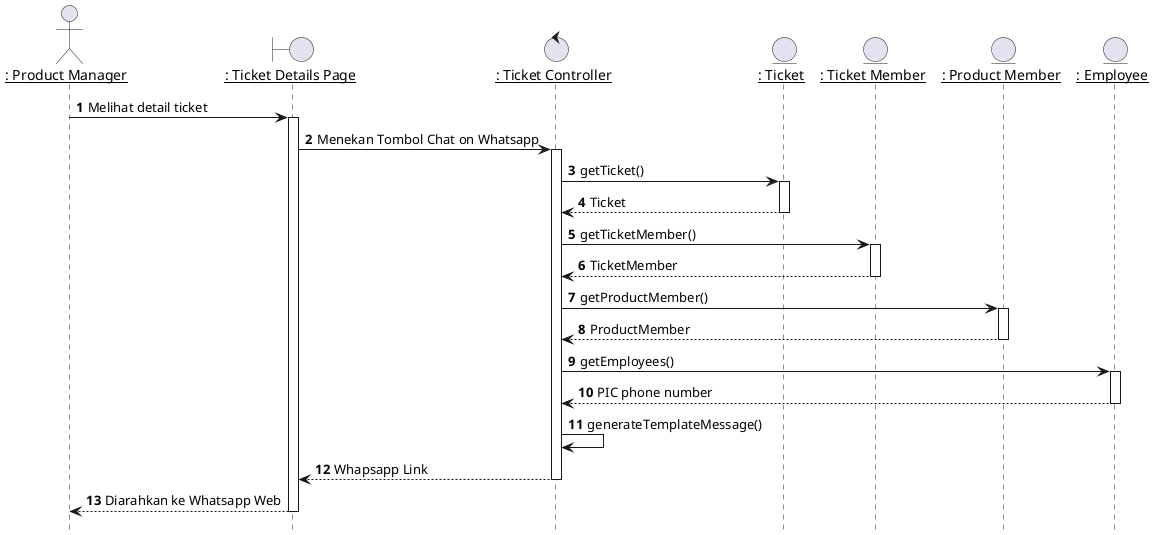 @startuml Berkomunikasi Dengan PIC Melalui Whatsapp

' title "Berkomunikasi Dengan PM Melalui Whatsapp"
hide footbox


actor IPM as "__: Product Manager__"
boundary TicketDetailsPage as "__: Ticket Details Page__"
control TicketController as "__: Ticket Controller__"
entity Ticket as "__: Ticket__"
entity TicketMember as "__: Ticket Member__"
entity ProductMember as "__: Product Member__"
entity Employees as "__: Employee__"

autonumber 1
'list
IPM -> TicketDetailsPage: Melihat detail ticket
activate TicketDetailsPage


'Chat
TicketDetailsPage -> TicketController: Menekan Tombol Chat on Whatsapp
activate TicketController

TicketController -> Ticket: getTicket()
activate Ticket

Ticket --> TicketController : Ticket
deactivate Ticket

TicketController -> TicketMember: getTicketMember()
activate TicketMember

TicketMember --> TicketController : TicketMember
deactivate TicketMember

TicketController -> ProductMember: getProductMember()
activate ProductMember

ProductMember --> TicketController : ProductMember
deactivate ProductMember

TicketController -> Employees: getEmployees()
activate Employees

Employees --> TicketController : PIC phone number
deactivate Employees

TicketController -> TicketController : generateTemplateMessage()

TicketController --> TicketDetailsPage : Whapsapp Link
deactivate TicketController

TicketDetailsPage --> IPM : Diarahkan ke Whatsapp Web
deactivate TicketDetailsPage


@enduml
